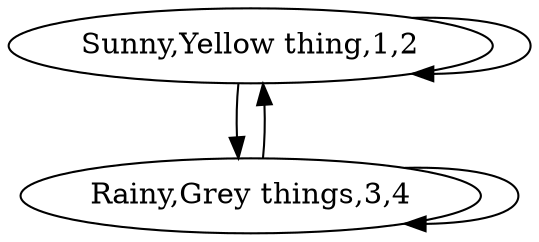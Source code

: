 digraph G {
0[label="Sunny,Yellow thing,1,2"];
1[label="Rainy,Grey things,3,4"];
0->0 ;
0->1 ;
1->0 ;
1->1 ;
}
